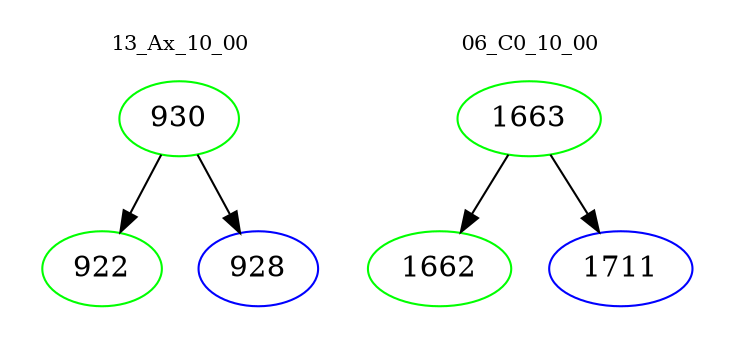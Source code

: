 digraph{
subgraph cluster_0 {
color = white
label = "13_Ax_10_00";
fontsize=10;
T0_930 [label="930", color="green"]
T0_930 -> T0_922 [color="black"]
T0_922 [label="922", color="green"]
T0_930 -> T0_928 [color="black"]
T0_928 [label="928", color="blue"]
}
subgraph cluster_1 {
color = white
label = "06_C0_10_00";
fontsize=10;
T1_1663 [label="1663", color="green"]
T1_1663 -> T1_1662 [color="black"]
T1_1662 [label="1662", color="green"]
T1_1663 -> T1_1711 [color="black"]
T1_1711 [label="1711", color="blue"]
}
}

